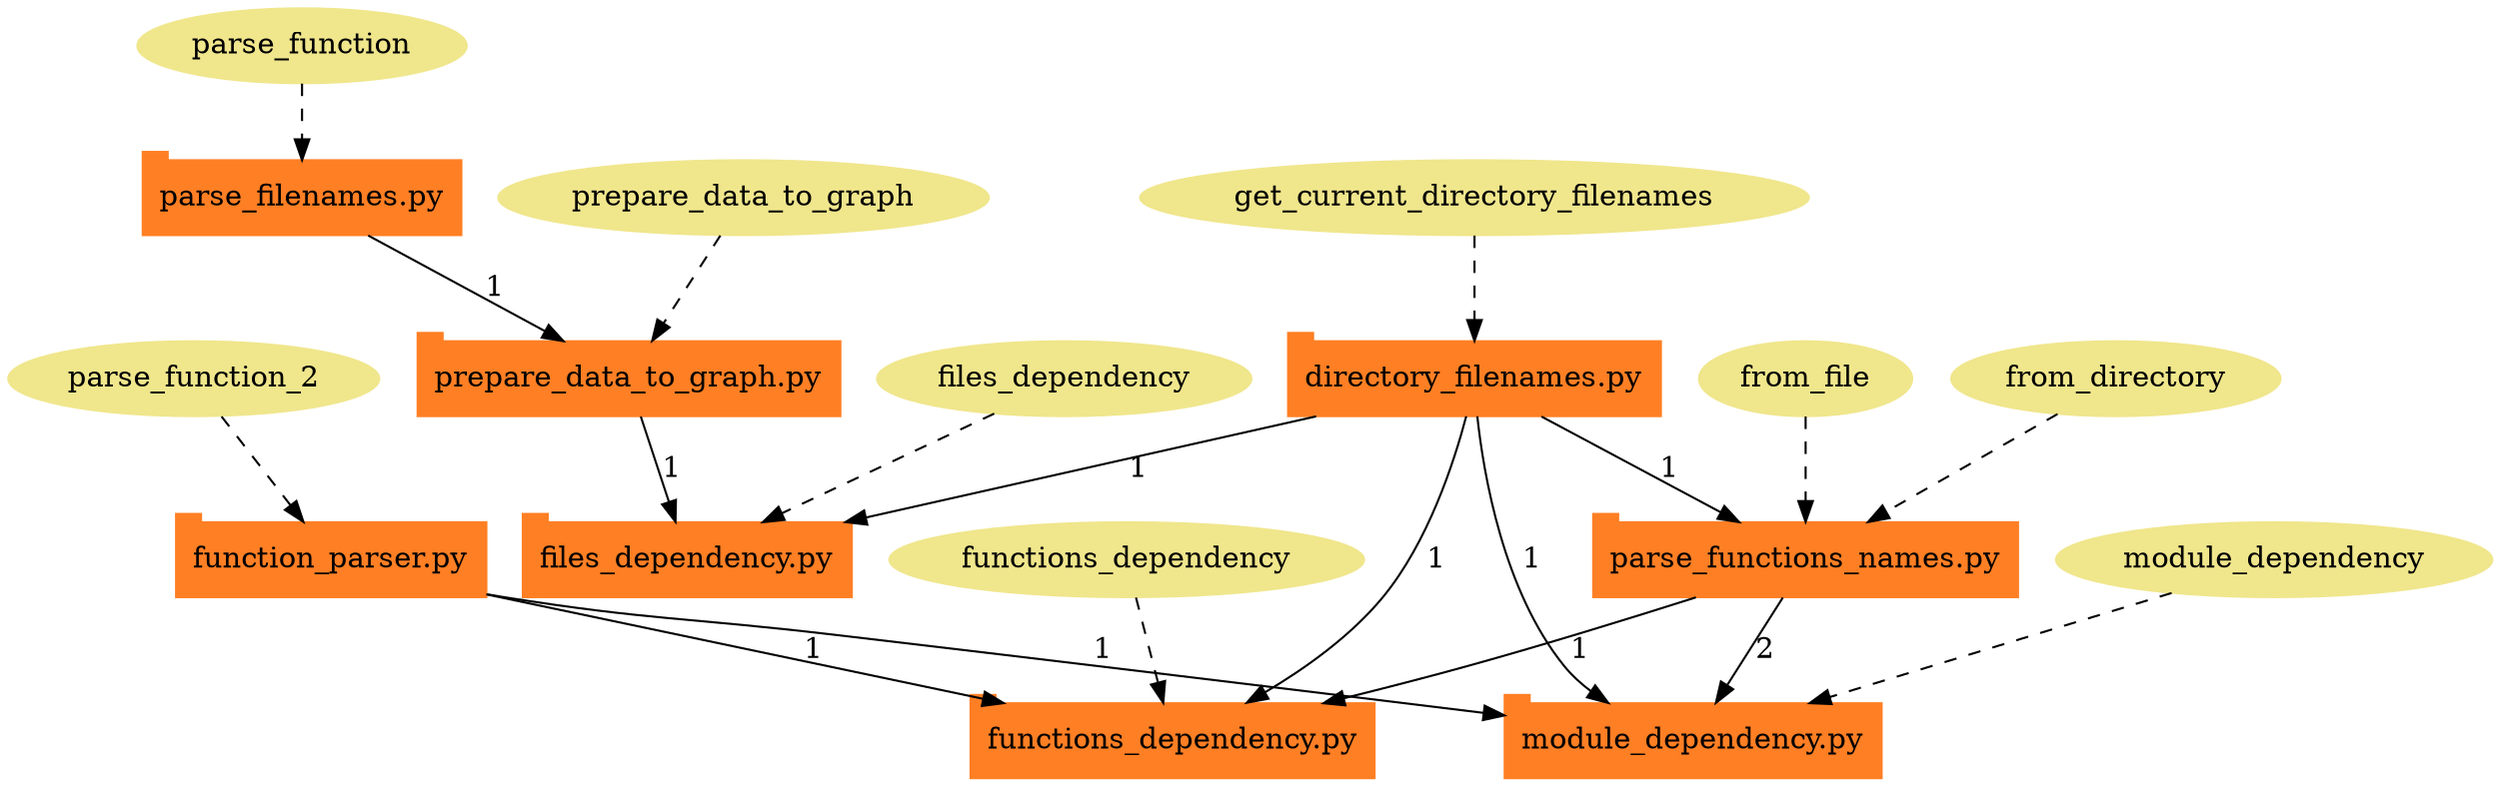 digraph his_3 {
	node [color=chocolate1 shape=tab style=filled]
	"directory_filenames.py" -> "files_dependency.py" [label=1]
	"prepare_data_to_graph.py" -> "files_dependency.py" [label=1]
	"directory_filenames.py" -> "functions_dependency.py" [label=1]
	"function_parser.py" -> "functions_dependency.py" [label=1]
	"parse_functions_names.py" -> "functions_dependency.py" [label=1]
	"directory_filenames.py" -> "module_dependency.py" [label=1]
	"function_parser.py" -> "module_dependency.py" [label=1]
	"parse_functions_names.py" -> "module_dependency.py" [label=2]
	"directory_filenames.py" -> "parse_functions_names.py" [label=1]
	"parse_filenames.py" -> "prepare_data_to_graph.py" [label=1]
	node [color=khaki shape=ellipse]
	edge [style=dashed]
	parse_function -> "parse_filenames.py"
	parse_function_2 -> "function_parser.py"
	functions_dependency -> "functions_dependency.py"
	files_dependency -> "files_dependency.py"
	module_dependency -> "module_dependency.py"
	prepare_data_to_graph -> "prepare_data_to_graph.py"
	from_directory -> "parse_functions_names.py"
	from_file -> "parse_functions_names.py"
	get_current_directory_filenames -> "directory_filenames.py"
}
